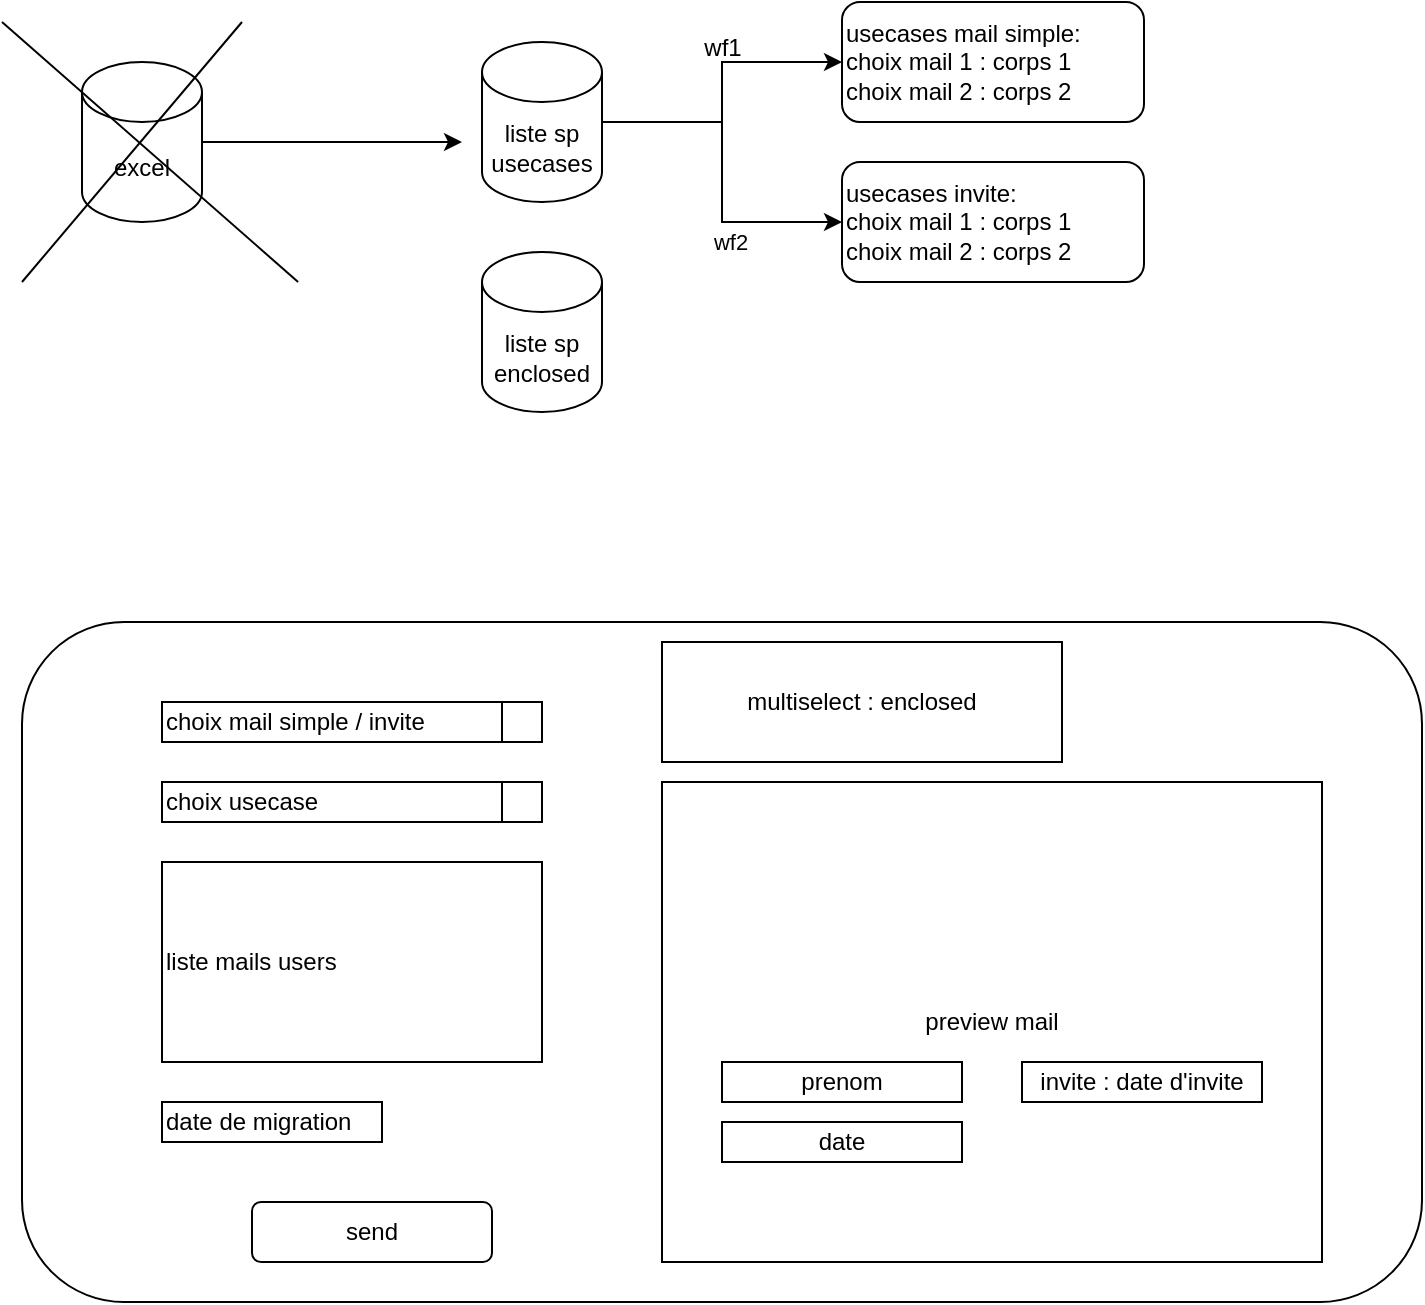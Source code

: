 <mxfile version="24.8.6">
  <diagram name="Page-1" id="_zmQE4aTHqSFFps4NpdO">
    <mxGraphModel dx="1434" dy="866" grid="1" gridSize="10" guides="1" tooltips="1" connect="1" arrows="1" fold="1" page="1" pageScale="1" pageWidth="827" pageHeight="1169" math="0" shadow="0">
      <root>
        <mxCell id="0" />
        <mxCell id="1" parent="0" />
        <mxCell id="vIZXdiSz9gOYUMvFdaI3-1" value="" style="rounded=1;whiteSpace=wrap;html=1;" vertex="1" parent="1">
          <mxGeometry x="60" y="350" width="700" height="340" as="geometry" />
        </mxCell>
        <mxCell id="vIZXdiSz9gOYUMvFdaI3-12" style="edgeStyle=orthogonalEdgeStyle;rounded=0;orthogonalLoop=1;jettySize=auto;html=1;" edge="1" parent="1" source="vIZXdiSz9gOYUMvFdaI3-3">
          <mxGeometry relative="1" as="geometry">
            <mxPoint x="280" y="110" as="targetPoint" />
          </mxGeometry>
        </mxCell>
        <mxCell id="vIZXdiSz9gOYUMvFdaI3-3" value="excel" style="shape=cylinder3;whiteSpace=wrap;html=1;boundedLbl=1;backgroundOutline=1;size=15;" vertex="1" parent="1">
          <mxGeometry x="90" y="70" width="60" height="80" as="geometry" />
        </mxCell>
        <mxCell id="vIZXdiSz9gOYUMvFdaI3-13" style="edgeStyle=orthogonalEdgeStyle;rounded=0;orthogonalLoop=1;jettySize=auto;html=1;entryX=0;entryY=0.5;entryDx=0;entryDy=0;" edge="1" parent="1" source="vIZXdiSz9gOYUMvFdaI3-4" target="vIZXdiSz9gOYUMvFdaI3-5">
          <mxGeometry relative="1" as="geometry" />
        </mxCell>
        <mxCell id="vIZXdiSz9gOYUMvFdaI3-15" style="edgeStyle=orthogonalEdgeStyle;rounded=0;orthogonalLoop=1;jettySize=auto;html=1;exitX=1;exitY=0.5;exitDx=0;exitDy=0;exitPerimeter=0;entryX=0;entryY=0.5;entryDx=0;entryDy=0;" edge="1" parent="1" source="vIZXdiSz9gOYUMvFdaI3-4" target="vIZXdiSz9gOYUMvFdaI3-6">
          <mxGeometry relative="1" as="geometry" />
        </mxCell>
        <mxCell id="vIZXdiSz9gOYUMvFdaI3-16" value="wf2" style="edgeLabel;html=1;align=center;verticalAlign=middle;resizable=0;points=[];" vertex="1" connectable="0" parent="vIZXdiSz9gOYUMvFdaI3-15">
          <mxGeometry x="0.377" y="-4" relative="1" as="geometry">
            <mxPoint x="-3" y="6" as="offset" />
          </mxGeometry>
        </mxCell>
        <mxCell id="vIZXdiSz9gOYUMvFdaI3-4" value="liste sp&lt;div&gt;usecases&lt;/div&gt;" style="shape=cylinder3;whiteSpace=wrap;html=1;boundedLbl=1;backgroundOutline=1;size=15;" vertex="1" parent="1">
          <mxGeometry x="290" y="60" width="60" height="80" as="geometry" />
        </mxCell>
        <mxCell id="vIZXdiSz9gOYUMvFdaI3-5" value="usecases mail simple:&lt;div&gt;choix mail 1 : corps 1&lt;/div&gt;&lt;div&gt;choix mail 2 : corps 2&lt;/div&gt;" style="rounded=1;whiteSpace=wrap;html=1;align=left;" vertex="1" parent="1">
          <mxGeometry x="470" y="40" width="151" height="60" as="geometry" />
        </mxCell>
        <mxCell id="vIZXdiSz9gOYUMvFdaI3-6" value="usecases invite:&lt;div&gt;choix mail 1 : corps 1&lt;/div&gt;&lt;div&gt;choix mail 2 : corps 2&lt;/div&gt;" style="rounded=1;whiteSpace=wrap;html=1;align=left;" vertex="1" parent="1">
          <mxGeometry x="470" y="120" width="151" height="60" as="geometry" />
        </mxCell>
        <mxCell id="vIZXdiSz9gOYUMvFdaI3-7" value="choix mail simple / invite" style="rounded=0;whiteSpace=wrap;html=1;align=left;" vertex="1" parent="1">
          <mxGeometry x="130" y="390" width="190" height="20" as="geometry" />
        </mxCell>
        <mxCell id="vIZXdiSz9gOYUMvFdaI3-8" value="" style="rounded=0;whiteSpace=wrap;html=1;" vertex="1" parent="1">
          <mxGeometry x="300" y="390" width="20" height="20" as="geometry" />
        </mxCell>
        <mxCell id="vIZXdiSz9gOYUMvFdaI3-9" value="choix usecase" style="rounded=0;whiteSpace=wrap;html=1;align=left;" vertex="1" parent="1">
          <mxGeometry x="130" y="430" width="190" height="20" as="geometry" />
        </mxCell>
        <mxCell id="vIZXdiSz9gOYUMvFdaI3-10" value="" style="rounded=0;whiteSpace=wrap;html=1;" vertex="1" parent="1">
          <mxGeometry x="300" y="430" width="20" height="20" as="geometry" />
        </mxCell>
        <mxCell id="vIZXdiSz9gOYUMvFdaI3-11" value="preview mail" style="rounded=0;whiteSpace=wrap;html=1;" vertex="1" parent="1">
          <mxGeometry x="380" y="430" width="330" height="240" as="geometry" />
        </mxCell>
        <mxCell id="vIZXdiSz9gOYUMvFdaI3-14" value="wf1" style="text;html=1;align=center;verticalAlign=middle;resizable=0;points=[];autosize=1;strokeColor=none;fillColor=none;" vertex="1" parent="1">
          <mxGeometry x="390" y="48" width="40" height="30" as="geometry" />
        </mxCell>
        <mxCell id="vIZXdiSz9gOYUMvFdaI3-21" value="send" style="rounded=1;whiteSpace=wrap;html=1;" vertex="1" parent="1">
          <mxGeometry x="175" y="640" width="120" height="30" as="geometry" />
        </mxCell>
        <mxCell id="vIZXdiSz9gOYUMvFdaI3-22" value="liste mails users" style="rounded=0;whiteSpace=wrap;html=1;align=left;" vertex="1" parent="1">
          <mxGeometry x="130" y="470" width="190" height="100" as="geometry" />
        </mxCell>
        <mxCell id="vIZXdiSz9gOYUMvFdaI3-25" value="" style="endArrow=none;html=1;rounded=0;" edge="1" parent="1">
          <mxGeometry width="50" height="50" relative="1" as="geometry">
            <mxPoint x="60" y="180" as="sourcePoint" />
            <mxPoint x="170" y="50" as="targetPoint" />
          </mxGeometry>
        </mxCell>
        <mxCell id="vIZXdiSz9gOYUMvFdaI3-26" value="" style="endArrow=none;html=1;rounded=0;" edge="1" parent="1">
          <mxGeometry width="50" height="50" relative="1" as="geometry">
            <mxPoint x="50" y="50" as="sourcePoint" />
            <mxPoint x="198.056" y="180" as="targetPoint" />
          </mxGeometry>
        </mxCell>
        <mxCell id="vIZXdiSz9gOYUMvFdaI3-27" value="date de migration" style="rounded=0;whiteSpace=wrap;html=1;align=left;" vertex="1" parent="1">
          <mxGeometry x="130" y="590" width="110" height="20" as="geometry" />
        </mxCell>
        <mxCell id="vIZXdiSz9gOYUMvFdaI3-28" value="liste sp&lt;div&gt;enclosed&lt;/div&gt;" style="shape=cylinder3;whiteSpace=wrap;html=1;boundedLbl=1;backgroundOutline=1;size=15;" vertex="1" parent="1">
          <mxGeometry x="290" y="165" width="60" height="80" as="geometry" />
        </mxCell>
        <mxCell id="vIZXdiSz9gOYUMvFdaI3-29" value="prenom" style="rounded=0;whiteSpace=wrap;html=1;" vertex="1" parent="1">
          <mxGeometry x="410" y="570" width="120" height="20" as="geometry" />
        </mxCell>
        <mxCell id="vIZXdiSz9gOYUMvFdaI3-30" value="date" style="rounded=0;whiteSpace=wrap;html=1;" vertex="1" parent="1">
          <mxGeometry x="410" y="600" width="120" height="20" as="geometry" />
        </mxCell>
        <mxCell id="vIZXdiSz9gOYUMvFdaI3-31" value="invite : date d&#39;invite" style="rounded=0;whiteSpace=wrap;html=1;" vertex="1" parent="1">
          <mxGeometry x="560" y="570" width="120" height="20" as="geometry" />
        </mxCell>
        <mxCell id="vIZXdiSz9gOYUMvFdaI3-32" value="multiselect : enclosed" style="rounded=0;whiteSpace=wrap;html=1;" vertex="1" parent="1">
          <mxGeometry x="380" y="360" width="200" height="60" as="geometry" />
        </mxCell>
      </root>
    </mxGraphModel>
  </diagram>
</mxfile>
